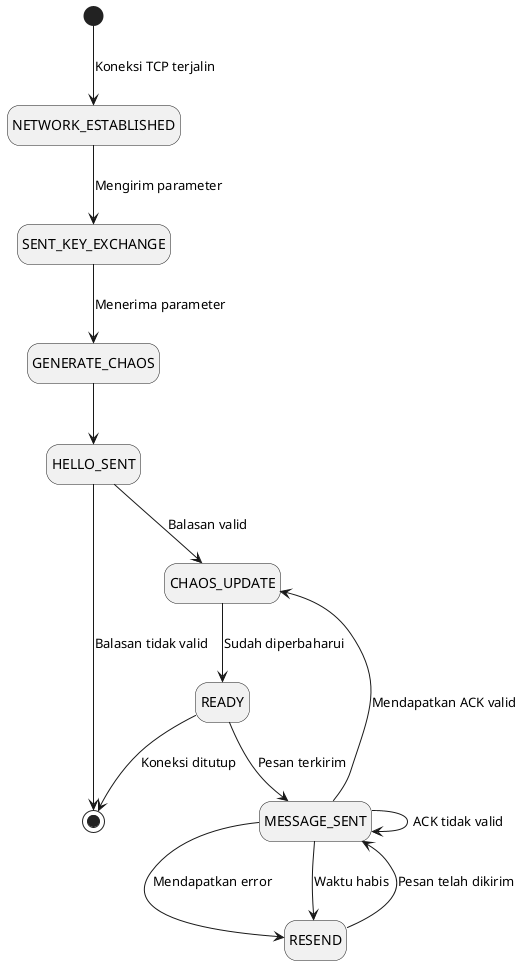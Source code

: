@startuml "Sender State"
hide empty description

[*] --> NETWORK_ESTABLISHED: Koneksi TCP terjalin
NETWORK_ESTABLISHED -->  SENT_KEY_EXCHANGE: Mengirim parameter
SENT_KEY_EXCHANGE --> GENERATE_CHAOS: Menerima parameter

GENERATE_CHAOS --> HELLO_SENT

HELLO_SENT --> [*]: Balasan tidak valid
HELLO_SENT --> CHAOS_UPDATE: Balasan valid
CHAOS_UPDATE --> READY: Sudah diperbaharui

READY --> MESSAGE_SENT: Pesan terkirim
MESSAGE_SENT --> MESSAGE_SENT: ACK tidak valid

MESSAGE_SENT --> RESEND: Mendapatkan error
MESSAGE_SENT --> RESEND: Waktu habis
RESEND --> MESSAGE_SENT: Pesan telah dikirim

MESSAGE_SENT --> CHAOS_UPDATE: Mendapatkan ACK valid
READY --> [*]: Koneksi ditutup


@enduml